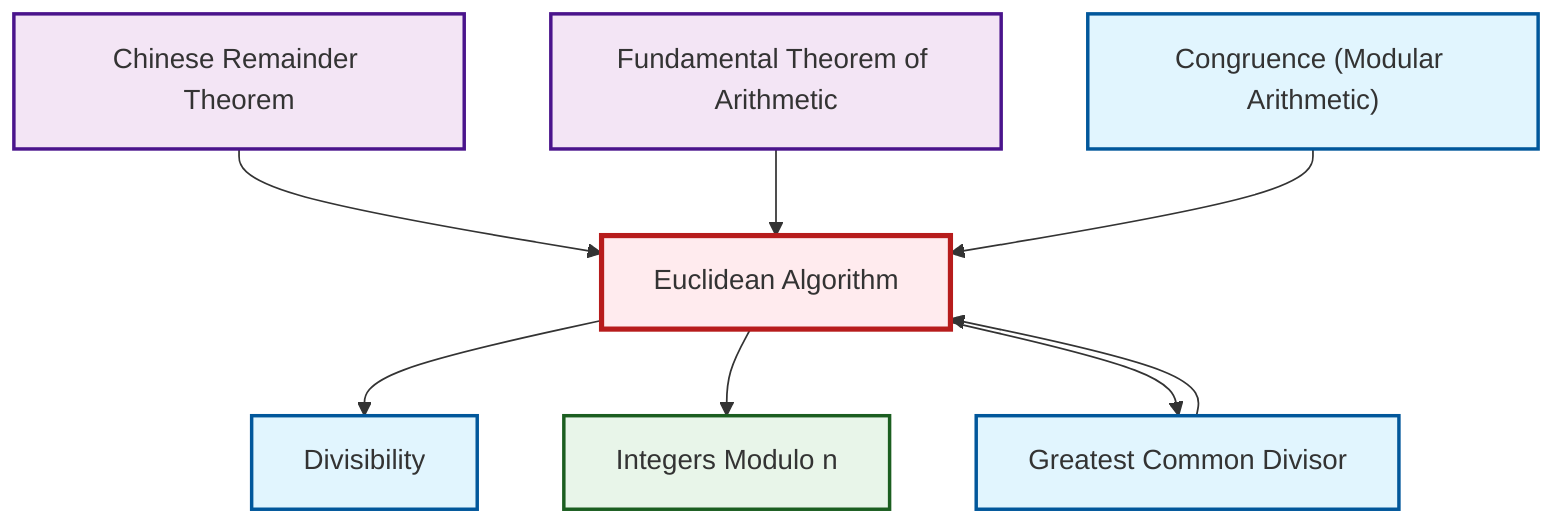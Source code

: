 graph TD
    classDef definition fill:#e1f5fe,stroke:#01579b,stroke-width:2px
    classDef theorem fill:#f3e5f5,stroke:#4a148c,stroke-width:2px
    classDef axiom fill:#fff3e0,stroke:#e65100,stroke-width:2px
    classDef example fill:#e8f5e9,stroke:#1b5e20,stroke-width:2px
    classDef current fill:#ffebee,stroke:#b71c1c,stroke-width:3px
    def-divisibility["Divisibility"]:::definition
    thm-chinese-remainder["Chinese Remainder Theorem"]:::theorem
    def-congruence["Congruence (Modular Arithmetic)"]:::definition
    thm-euclidean-algorithm["Euclidean Algorithm"]:::theorem
    def-gcd["Greatest Common Divisor"]:::definition
    ex-quotient-integers-mod-n["Integers Modulo n"]:::example
    thm-fundamental-arithmetic["Fundamental Theorem of Arithmetic"]:::theorem
    thm-chinese-remainder --> thm-euclidean-algorithm
    thm-euclidean-algorithm --> def-divisibility
    thm-fundamental-arithmetic --> thm-euclidean-algorithm
    def-gcd --> thm-euclidean-algorithm
    thm-euclidean-algorithm --> ex-quotient-integers-mod-n
    thm-euclidean-algorithm --> def-gcd
    def-congruence --> thm-euclidean-algorithm
    class thm-euclidean-algorithm current